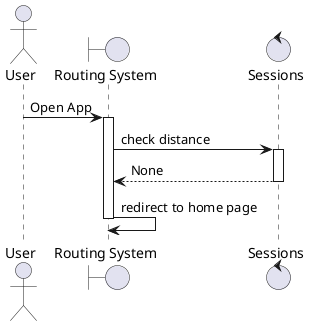 @startuml airport_distance
actor User
boundary "Routing System" as routing_system
control "Sessions" as sessions
User -> routing_system: Open App
activate routing_system
routing_system -> sessions: check distance
activate sessions
sessions --> routing_system: None
deactivate sessions
routing_system -> routing_system: redirect to home page
deactivate routing_system
@enduml
